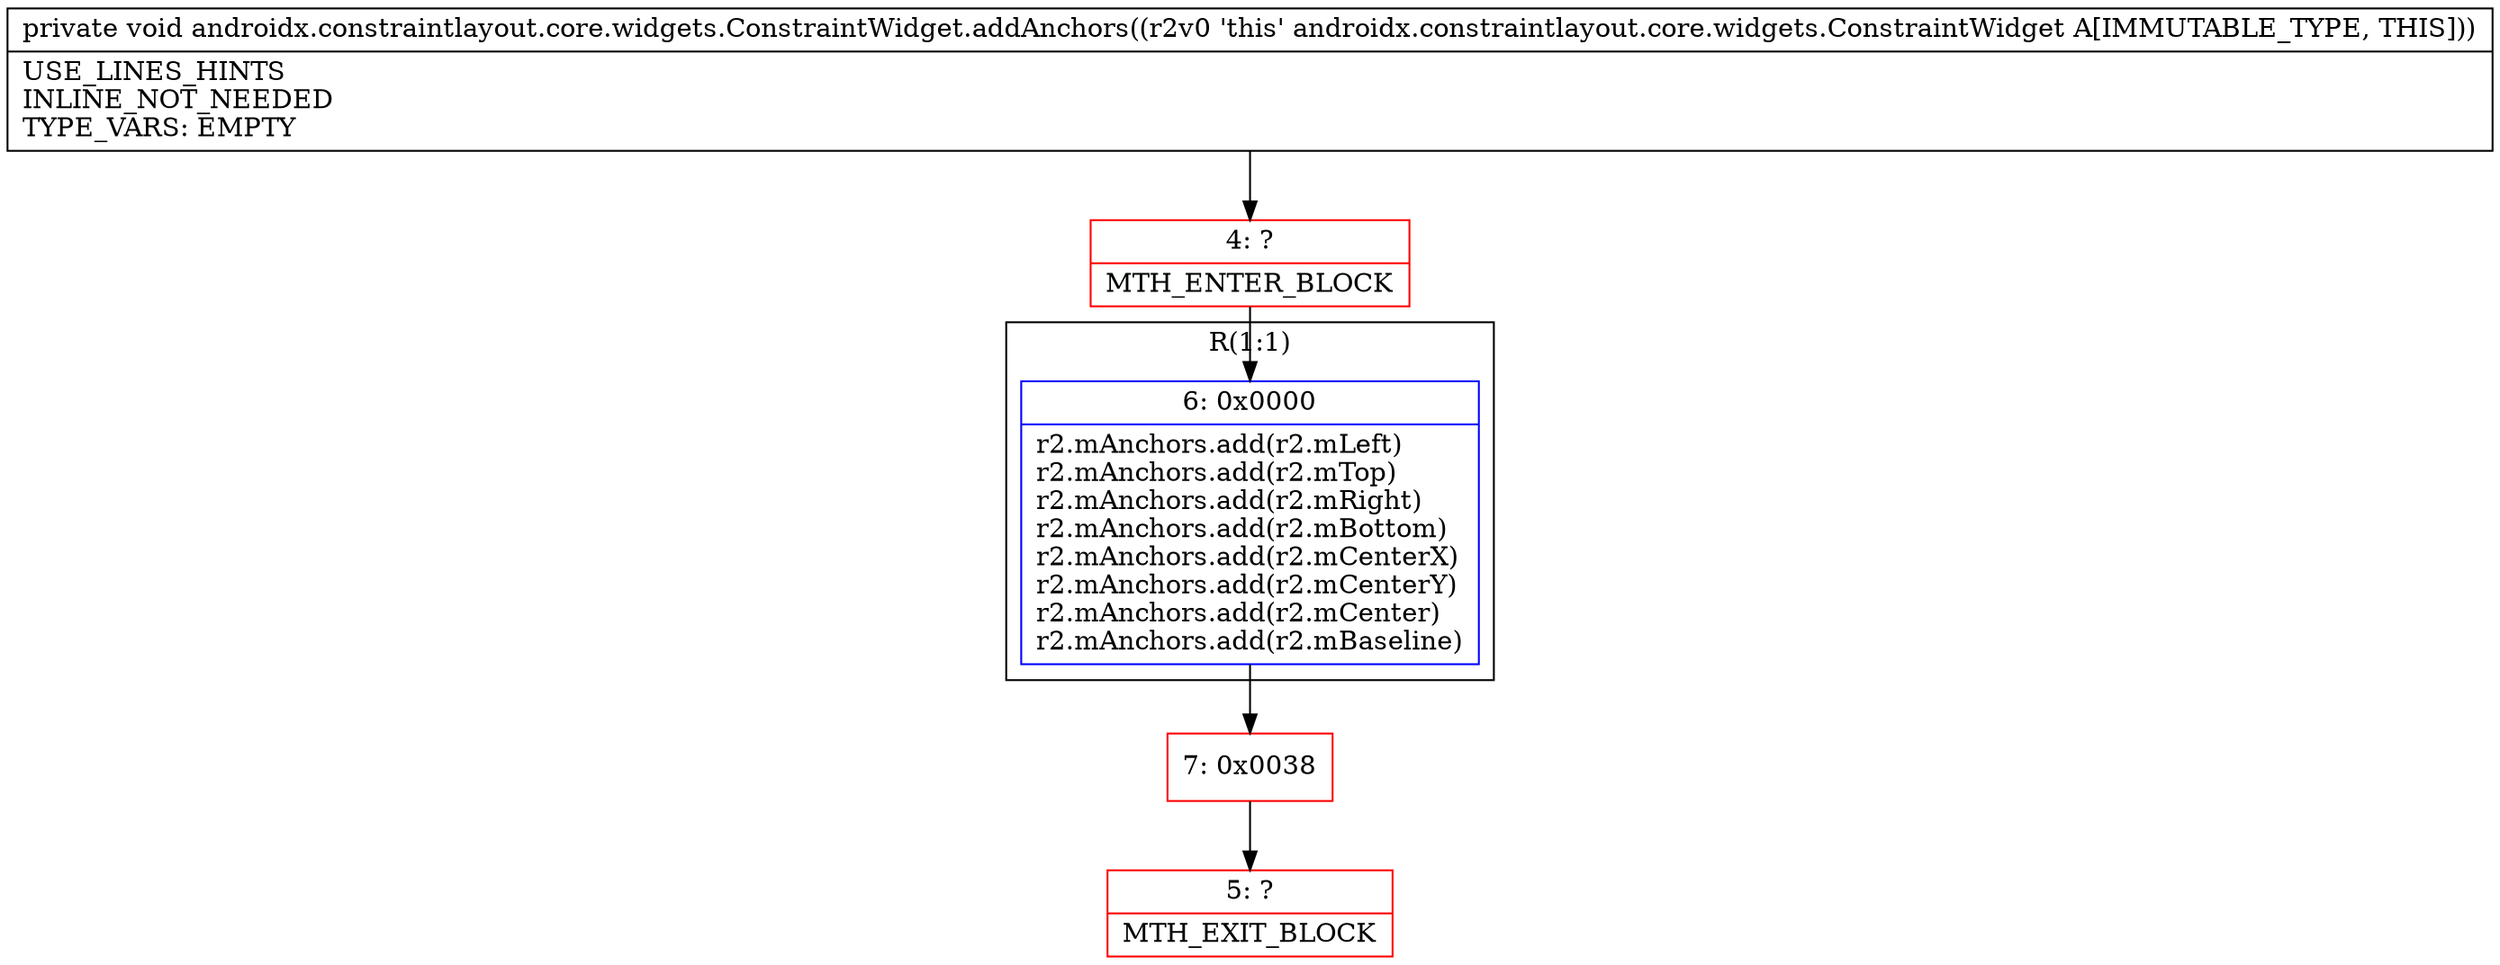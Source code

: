 digraph "CFG forandroidx.constraintlayout.core.widgets.ConstraintWidget.addAnchors()V" {
subgraph cluster_Region_430323314 {
label = "R(1:1)";
node [shape=record,color=blue];
Node_6 [shape=record,label="{6\:\ 0x0000|r2.mAnchors.add(r2.mLeft)\lr2.mAnchors.add(r2.mTop)\lr2.mAnchors.add(r2.mRight)\lr2.mAnchors.add(r2.mBottom)\lr2.mAnchors.add(r2.mCenterX)\lr2.mAnchors.add(r2.mCenterY)\lr2.mAnchors.add(r2.mCenter)\lr2.mAnchors.add(r2.mBaseline)\l}"];
}
Node_4 [shape=record,color=red,label="{4\:\ ?|MTH_ENTER_BLOCK\l}"];
Node_7 [shape=record,color=red,label="{7\:\ 0x0038}"];
Node_5 [shape=record,color=red,label="{5\:\ ?|MTH_EXIT_BLOCK\l}"];
MethodNode[shape=record,label="{private void androidx.constraintlayout.core.widgets.ConstraintWidget.addAnchors((r2v0 'this' androidx.constraintlayout.core.widgets.ConstraintWidget A[IMMUTABLE_TYPE, THIS]))  | USE_LINES_HINTS\lINLINE_NOT_NEEDED\lTYPE_VARS: EMPTY\l}"];
MethodNode -> Node_4;Node_6 -> Node_7;
Node_4 -> Node_6;
Node_7 -> Node_5;
}

